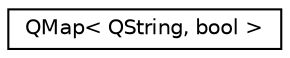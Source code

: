 digraph "类继承关系图"
{
  edge [fontname="Helvetica",fontsize="10",labelfontname="Helvetica",labelfontsize="10"];
  node [fontname="Helvetica",fontsize="10",shape=record];
  rankdir="LR";
  Node0 [label="QMap\< QString, bool \>",height=0.2,width=0.4,color="black", fillcolor="white", style="filled",URL="$class_q_map.html"];
}
